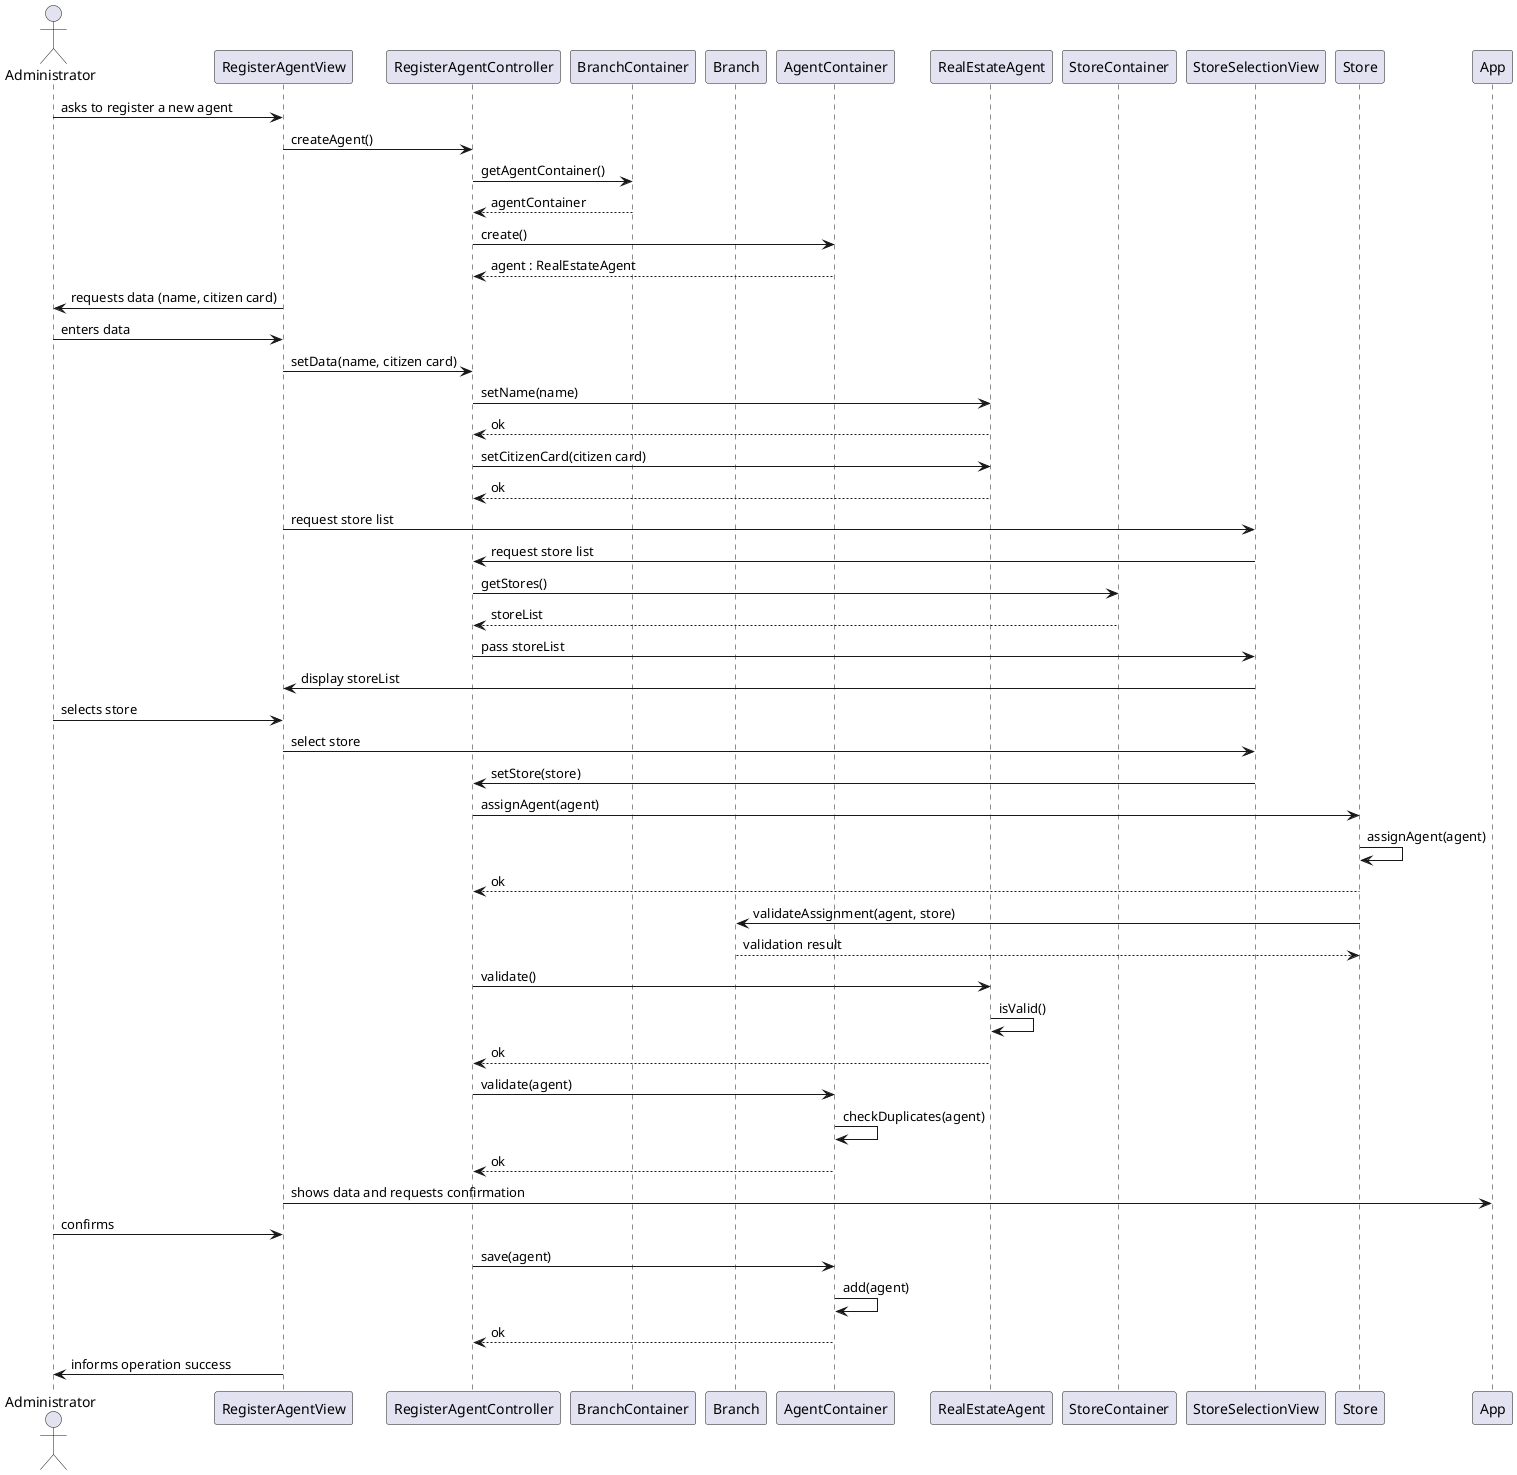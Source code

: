 @startuml
hide circle
skinparam classAttributeIconSize 0

actor Administrator

participant RegisterAgentView
participant RegisterAgentController
participant BranchContainer
participant Branch
participant AgentContainer
participant RealEstateAgent
participant StoreContainer
participant StoreSelectionView
participant Store

Administrator -> RegisterAgentView : asks to register a new agent
RegisterAgentView -> RegisterAgentController : createAgent()

RegisterAgentController -> BranchContainer : getAgentContainer()
BranchContainer --> RegisterAgentController : agentContainer

RegisterAgentController -> AgentContainer : create()
AgentContainer --> RegisterAgentController : agent : RealEstateAgent

RegisterAgentView -> Administrator : requests data (name, citizen card)
Administrator -> RegisterAgentView : enters data

RegisterAgentView -> RegisterAgentController : setData(name, citizen card)
RegisterAgentController -> RealEstateAgent : setName(name)
RealEstateAgent --> RegisterAgentController : ok
RegisterAgentController -> RealEstateAgent : setCitizenCard(citizen card)
RealEstateAgent --> RegisterAgentController : ok

RegisterAgentView -> StoreSelectionView : request store list
StoreSelectionView -> RegisterAgentController : request store list
RegisterAgentController -> StoreContainer : getStores()
StoreContainer --> RegisterAgentController : storeList
RegisterAgentController -> StoreSelectionView : pass storeList
StoreSelectionView -> RegisterAgentView : display storeList

Administrator -> RegisterAgentView : selects store
RegisterAgentView -> StoreSelectionView : select store
StoreSelectionView -> RegisterAgentController : setStore(store)
RegisterAgentController -> Store : assignAgent(agent)
Store -> Store : assignAgent(agent)
Store --> RegisterAgentController : ok
Store -> Branch : validateAssignment(agent, store)
Branch --> Store : validation result
RegisterAgentController -> RealEstateAgent : validate()
RealEstateAgent -> RealEstateAgent : isValid()
RealEstateAgent --> RegisterAgentController : ok

RegisterAgentController -> AgentContainer : validate(agent)
AgentContainer -> AgentContainer : checkDuplicates(agent)
AgentContainer --> RegisterAgentController : ok

RegisterAgentView -> App : shows data and requests confirmation
Administrator -> RegisterAgentView : confirms

RegisterAgentController -> AgentContainer : save(agent)
AgentContainer -> AgentContainer : add(agent)
AgentContainer --> RegisterAgentController : ok

RegisterAgentView -> Administrator : informs operation success
@enduml



